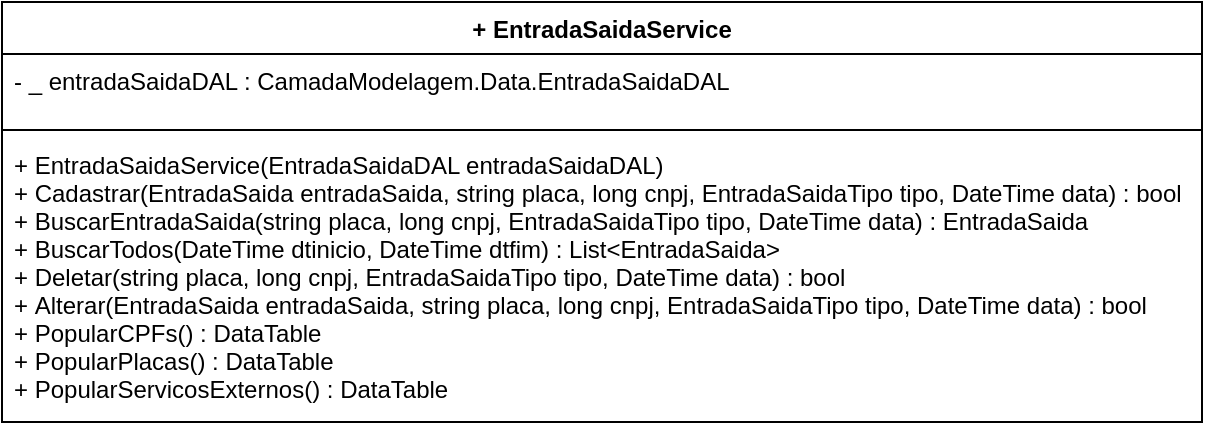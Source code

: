 <mxfile version="12.2.0" type="device" pages="1"><diagram id="-L9IpRQf3EQlU6v8rdQ8" name="Page-1"><mxGraphModel dx="984" dy="349" grid="1" gridSize="10" guides="1" tooltips="1" connect="1" arrows="1" fold="1" page="1" pageScale="1" pageWidth="1169" pageHeight="827" math="0" shadow="0"><root><mxCell id="0"/><mxCell id="1" parent="0"/><mxCell id="MYMX8F3CuHnzxPZbWVWI-5" value="+ EntradaSaidaService" style="swimlane;fontStyle=1;align=center;verticalAlign=top;childLayout=stackLayout;horizontal=1;startSize=26;horizontalStack=0;resizeParent=1;resizeParentMax=0;resizeLast=0;collapsible=1;marginBottom=0;" vertex="1" parent="1"><mxGeometry x="10" y="70" width="600" height="210" as="geometry"/></mxCell><mxCell id="MYMX8F3CuHnzxPZbWVWI-6" value="- _ entradaSaidaDAL : CamadaModelagem.Data.EntradaSaidaDAL" style="text;strokeColor=none;fillColor=none;align=left;verticalAlign=top;spacingLeft=4;spacingRight=4;overflow=hidden;rotatable=0;points=[[0,0.5],[1,0.5]];portConstraint=eastwest;" vertex="1" parent="MYMX8F3CuHnzxPZbWVWI-5"><mxGeometry y="26" width="600" height="34" as="geometry"/></mxCell><mxCell id="MYMX8F3CuHnzxPZbWVWI-7" value="" style="line;strokeWidth=1;fillColor=none;align=left;verticalAlign=middle;spacingTop=-1;spacingLeft=3;spacingRight=3;rotatable=0;labelPosition=right;points=[];portConstraint=eastwest;" vertex="1" parent="MYMX8F3CuHnzxPZbWVWI-5"><mxGeometry y="60" width="600" height="8" as="geometry"/></mxCell><mxCell id="MYMX8F3CuHnzxPZbWVWI-8" value="+ EntradaSaidaService(EntradaSaidaDAL entradaSaidaDAL)&#10;+ Cadastrar(EntradaSaida entradaSaida, string placa, long cnpj, EntradaSaidaTipo tipo, DateTime data) : bool&#10;+ BuscarEntradaSaida(string placa, long cnpj, EntradaSaidaTipo tipo, DateTime data) : EntradaSaida&#10;+ BuscarTodos(DateTime dtinicio, DateTime dtfim) : List&lt;EntradaSaida&gt;&#10;+ Deletar(string placa, long cnpj, EntradaSaidaTipo tipo, DateTime data) : bool&#10;+ Alterar(EntradaSaida entradaSaida, string placa, long cnpj, EntradaSaidaTipo tipo, DateTime data) : bool&#10;+ PopularCPFs() : DataTable&#10;+ PopularPlacas() : DataTable&#10;+ PopularServicosExternos() : DataTable" style="text;strokeColor=none;fillColor=none;align=left;verticalAlign=top;spacingLeft=4;spacingRight=4;overflow=hidden;rotatable=0;points=[[0,0.5],[1,0.5]];portConstraint=eastwest;" vertex="1" parent="MYMX8F3CuHnzxPZbWVWI-5"><mxGeometry y="68" width="600" height="142" as="geometry"/></mxCell></root></mxGraphModel></diagram></mxfile>